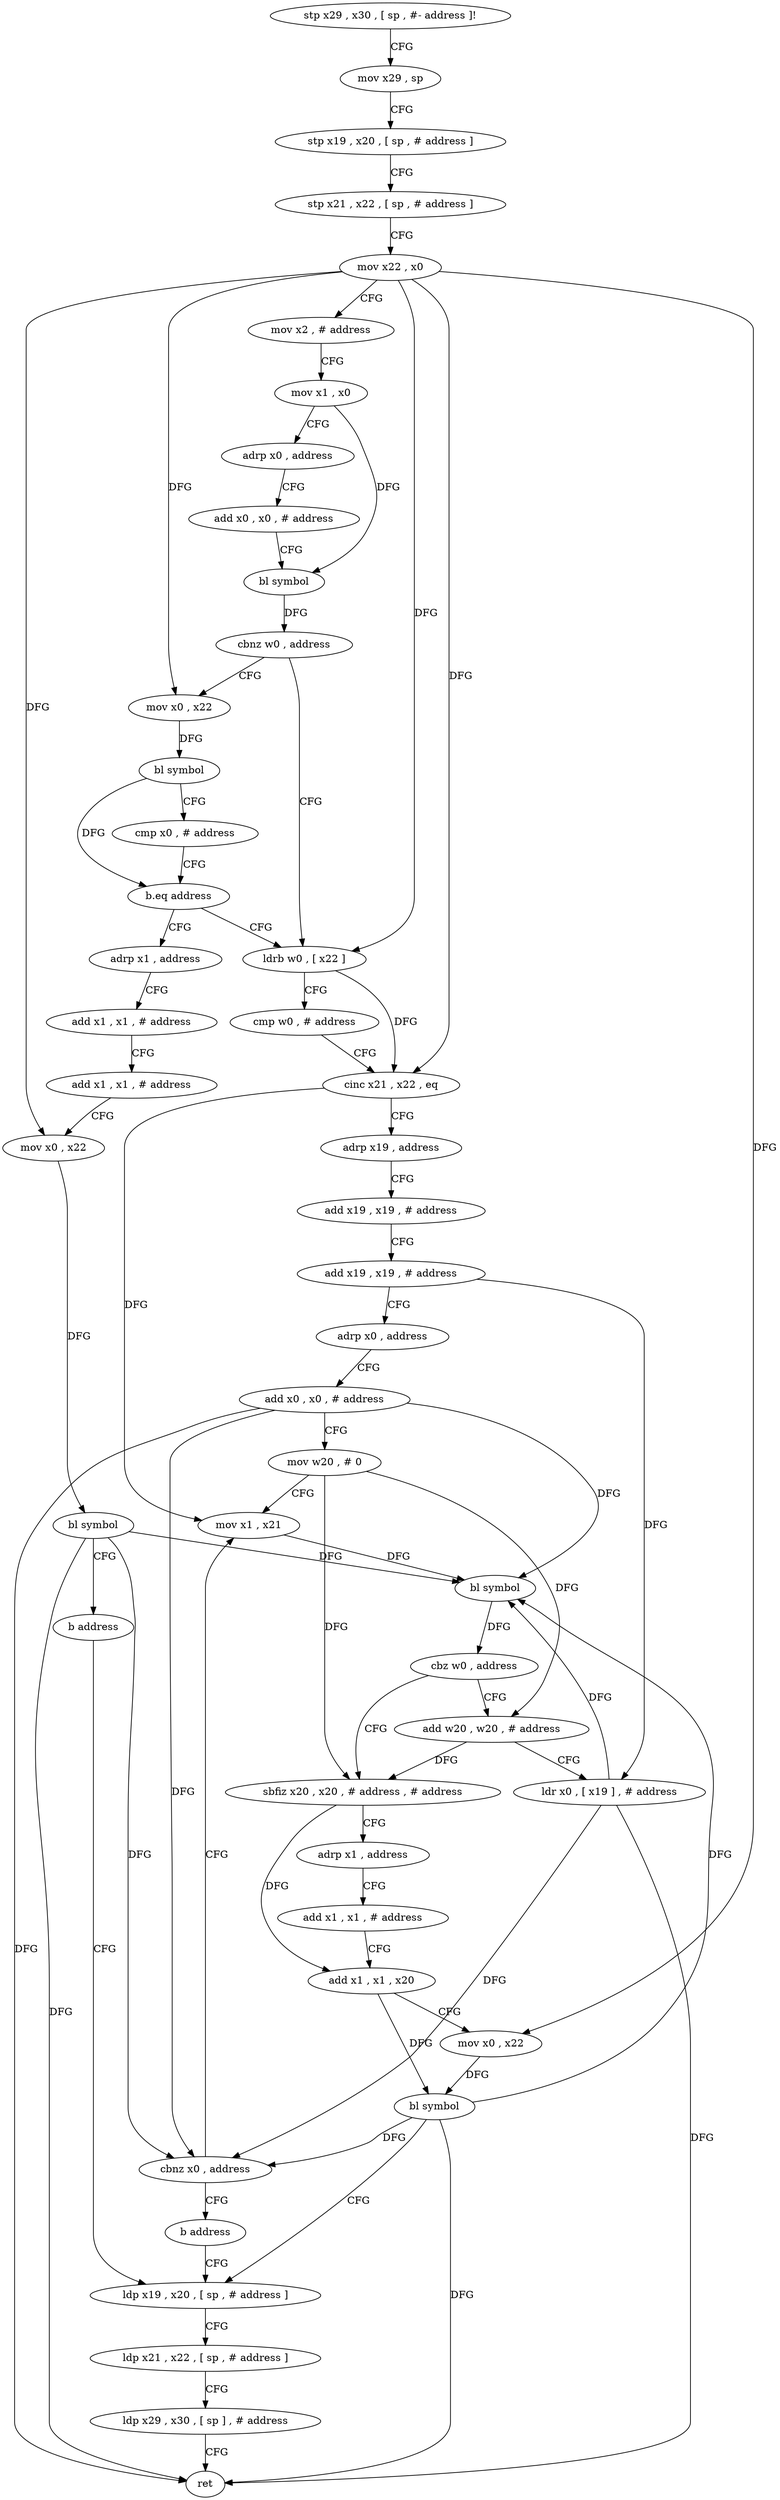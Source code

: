 digraph "func" {
"4258732" [label = "stp x29 , x30 , [ sp , #- address ]!" ]
"4258736" [label = "mov x29 , sp" ]
"4258740" [label = "stp x19 , x20 , [ sp , # address ]" ]
"4258744" [label = "stp x21 , x22 , [ sp , # address ]" ]
"4258748" [label = "mov x22 , x0" ]
"4258752" [label = "mov x2 , # address" ]
"4258756" [label = "mov x1 , x0" ]
"4258760" [label = "adrp x0 , address" ]
"4258764" [label = "add x0 , x0 , # address" ]
"4258768" [label = "bl symbol" ]
"4258772" [label = "cbnz w0 , address" ]
"4258792" [label = "ldrb w0 , [ x22 ]" ]
"4258776" [label = "mov x0 , x22" ]
"4258796" [label = "cmp w0 , # address" ]
"4258800" [label = "cinc x21 , x22 , eq" ]
"4258804" [label = "adrp x19 , address" ]
"4258808" [label = "add x19 , x19 , # address" ]
"4258812" [label = "add x19 , x19 , # address" ]
"4258816" [label = "adrp x0 , address" ]
"4258820" [label = "add x0 , x0 , # address" ]
"4258824" [label = "mov w20 , # 0" ]
"4258828" [label = "mov x1 , x21" ]
"4258780" [label = "bl symbol" ]
"4258784" [label = "cmp x0 , # address" ]
"4258788" [label = "b.eq address" ]
"4258856" [label = "adrp x1 , address" ]
"4258880" [label = "sbfiz x20 , x20 , # address , # address" ]
"4258884" [label = "adrp x1 , address" ]
"4258888" [label = "add x1 , x1 , # address" ]
"4258892" [label = "add x1 , x1 , x20" ]
"4258896" [label = "mov x0 , x22" ]
"4258900" [label = "bl symbol" ]
"4258904" [label = "ldp x19 , x20 , [ sp , # address ]" ]
"4258840" [label = "add w20 , w20 , # address" ]
"4258844" [label = "ldr x0 , [ x19 ] , # address" ]
"4258848" [label = "cbnz x0 , address" ]
"4258852" [label = "b address" ]
"4258860" [label = "add x1 , x1 , # address" ]
"4258864" [label = "add x1 , x1 , # address" ]
"4258868" [label = "mov x0 , x22" ]
"4258872" [label = "bl symbol" ]
"4258876" [label = "b address" ]
"4258832" [label = "bl symbol" ]
"4258836" [label = "cbz w0 , address" ]
"4258908" [label = "ldp x21 , x22 , [ sp , # address ]" ]
"4258912" [label = "ldp x29 , x30 , [ sp ] , # address" ]
"4258916" [label = "ret" ]
"4258732" -> "4258736" [ label = "CFG" ]
"4258736" -> "4258740" [ label = "CFG" ]
"4258740" -> "4258744" [ label = "CFG" ]
"4258744" -> "4258748" [ label = "CFG" ]
"4258748" -> "4258752" [ label = "CFG" ]
"4258748" -> "4258792" [ label = "DFG" ]
"4258748" -> "4258776" [ label = "DFG" ]
"4258748" -> "4258800" [ label = "DFG" ]
"4258748" -> "4258868" [ label = "DFG" ]
"4258748" -> "4258896" [ label = "DFG" ]
"4258752" -> "4258756" [ label = "CFG" ]
"4258756" -> "4258760" [ label = "CFG" ]
"4258756" -> "4258768" [ label = "DFG" ]
"4258760" -> "4258764" [ label = "CFG" ]
"4258764" -> "4258768" [ label = "CFG" ]
"4258768" -> "4258772" [ label = "DFG" ]
"4258772" -> "4258792" [ label = "CFG" ]
"4258772" -> "4258776" [ label = "CFG" ]
"4258792" -> "4258796" [ label = "CFG" ]
"4258792" -> "4258800" [ label = "DFG" ]
"4258776" -> "4258780" [ label = "DFG" ]
"4258796" -> "4258800" [ label = "CFG" ]
"4258800" -> "4258804" [ label = "CFG" ]
"4258800" -> "4258828" [ label = "DFG" ]
"4258804" -> "4258808" [ label = "CFG" ]
"4258808" -> "4258812" [ label = "CFG" ]
"4258812" -> "4258816" [ label = "CFG" ]
"4258812" -> "4258844" [ label = "DFG" ]
"4258816" -> "4258820" [ label = "CFG" ]
"4258820" -> "4258824" [ label = "CFG" ]
"4258820" -> "4258916" [ label = "DFG" ]
"4258820" -> "4258832" [ label = "DFG" ]
"4258820" -> "4258848" [ label = "DFG" ]
"4258824" -> "4258828" [ label = "CFG" ]
"4258824" -> "4258880" [ label = "DFG" ]
"4258824" -> "4258840" [ label = "DFG" ]
"4258828" -> "4258832" [ label = "DFG" ]
"4258780" -> "4258784" [ label = "CFG" ]
"4258780" -> "4258788" [ label = "DFG" ]
"4258784" -> "4258788" [ label = "CFG" ]
"4258788" -> "4258856" [ label = "CFG" ]
"4258788" -> "4258792" [ label = "CFG" ]
"4258856" -> "4258860" [ label = "CFG" ]
"4258880" -> "4258884" [ label = "CFG" ]
"4258880" -> "4258892" [ label = "DFG" ]
"4258884" -> "4258888" [ label = "CFG" ]
"4258888" -> "4258892" [ label = "CFG" ]
"4258892" -> "4258896" [ label = "CFG" ]
"4258892" -> "4258900" [ label = "DFG" ]
"4258896" -> "4258900" [ label = "DFG" ]
"4258900" -> "4258904" [ label = "CFG" ]
"4258900" -> "4258916" [ label = "DFG" ]
"4258900" -> "4258832" [ label = "DFG" ]
"4258900" -> "4258848" [ label = "DFG" ]
"4258904" -> "4258908" [ label = "CFG" ]
"4258840" -> "4258844" [ label = "CFG" ]
"4258840" -> "4258880" [ label = "DFG" ]
"4258844" -> "4258848" [ label = "DFG" ]
"4258844" -> "4258916" [ label = "DFG" ]
"4258844" -> "4258832" [ label = "DFG" ]
"4258848" -> "4258828" [ label = "CFG" ]
"4258848" -> "4258852" [ label = "CFG" ]
"4258852" -> "4258904" [ label = "CFG" ]
"4258860" -> "4258864" [ label = "CFG" ]
"4258864" -> "4258868" [ label = "CFG" ]
"4258868" -> "4258872" [ label = "DFG" ]
"4258872" -> "4258876" [ label = "CFG" ]
"4258872" -> "4258916" [ label = "DFG" ]
"4258872" -> "4258832" [ label = "DFG" ]
"4258872" -> "4258848" [ label = "DFG" ]
"4258876" -> "4258904" [ label = "CFG" ]
"4258832" -> "4258836" [ label = "DFG" ]
"4258836" -> "4258880" [ label = "CFG" ]
"4258836" -> "4258840" [ label = "CFG" ]
"4258908" -> "4258912" [ label = "CFG" ]
"4258912" -> "4258916" [ label = "CFG" ]
}
